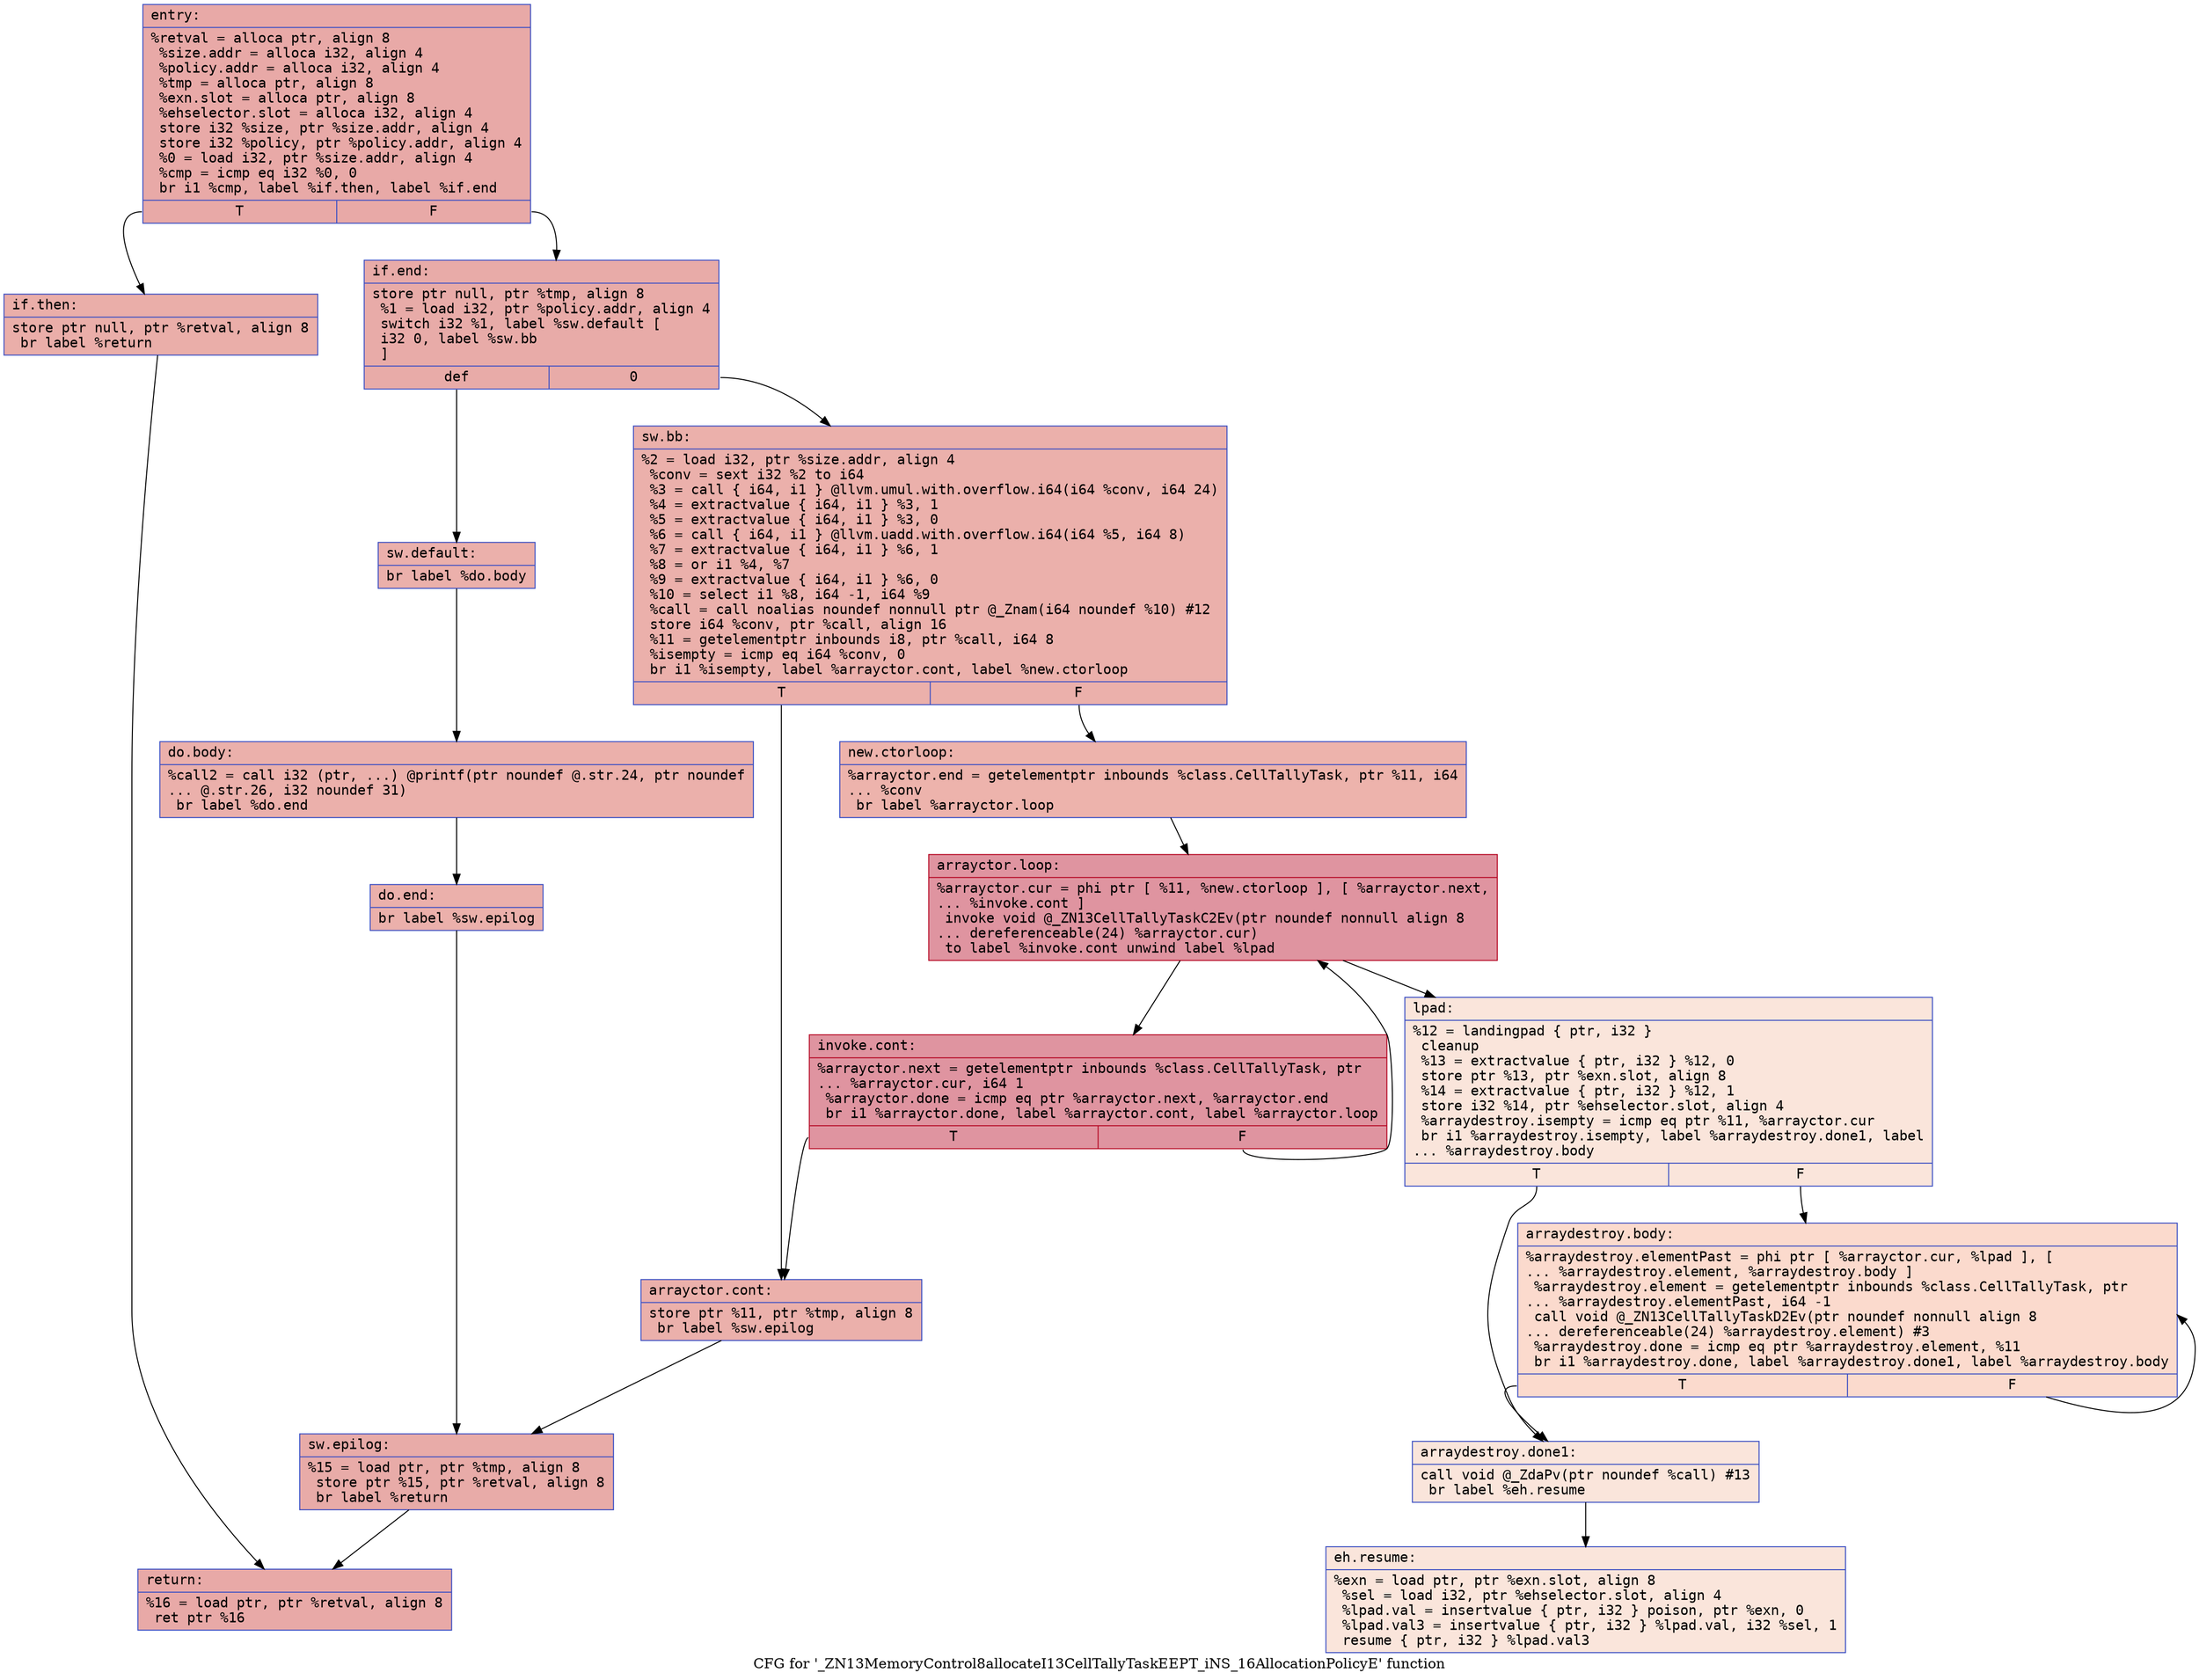 digraph "CFG for '_ZN13MemoryControl8allocateI13CellTallyTaskEEPT_iNS_16AllocationPolicyE' function" {
	label="CFG for '_ZN13MemoryControl8allocateI13CellTallyTaskEEPT_iNS_16AllocationPolicyE' function";

	Node0x556c3c7e1ea0 [shape=record,color="#3d50c3ff", style=filled, fillcolor="#ca3b3770" fontname="Courier",label="{entry:\l|  %retval = alloca ptr, align 8\l  %size.addr = alloca i32, align 4\l  %policy.addr = alloca i32, align 4\l  %tmp = alloca ptr, align 8\l  %exn.slot = alloca ptr, align 8\l  %ehselector.slot = alloca i32, align 4\l  store i32 %size, ptr %size.addr, align 4\l  store i32 %policy, ptr %policy.addr, align 4\l  %0 = load i32, ptr %size.addr, align 4\l  %cmp = icmp eq i32 %0, 0\l  br i1 %cmp, label %if.then, label %if.end\l|{<s0>T|<s1>F}}"];
	Node0x556c3c7e1ea0:s0 -> Node0x556c3c7e1ef0[tooltip="entry -> if.then\nProbability 37.50%" ];
	Node0x556c3c7e1ea0:s1 -> Node0x556c3c7e2720[tooltip="entry -> if.end\nProbability 62.50%" ];
	Node0x556c3c7e1ef0 [shape=record,color="#3d50c3ff", style=filled, fillcolor="#d0473d70" fontname="Courier",label="{if.then:\l|  store ptr null, ptr %retval, align 8\l  br label %return\l}"];
	Node0x556c3c7e1ef0 -> Node0x556c3c7e28e0[tooltip="if.then -> return\nProbability 100.00%" ];
	Node0x556c3c7e2720 [shape=record,color="#3d50c3ff", style=filled, fillcolor="#cc403a70" fontname="Courier",label="{if.end:\l|  store ptr null, ptr %tmp, align 8\l  %1 = load i32, ptr %policy.addr, align 4\l  switch i32 %1, label %sw.default [\l    i32 0, label %sw.bb\l  ]\l|{<s0>def|<s1>0}}"];
	Node0x556c3c7e2720:s0 -> Node0x556c3c7e2c80[tooltip="if.end -> sw.default\nProbability 50.00%" ];
	Node0x556c3c7e2720:s1 -> Node0x556c3c7e2d00[tooltip="if.end -> sw.bb\nProbability 50.00%" ];
	Node0x556c3c7e2d00 [shape=record,color="#3d50c3ff", style=filled, fillcolor="#d24b4070" fontname="Courier",label="{sw.bb:\l|  %2 = load i32, ptr %size.addr, align 4\l  %conv = sext i32 %2 to i64\l  %3 = call \{ i64, i1 \} @llvm.umul.with.overflow.i64(i64 %conv, i64 24)\l  %4 = extractvalue \{ i64, i1 \} %3, 1\l  %5 = extractvalue \{ i64, i1 \} %3, 0\l  %6 = call \{ i64, i1 \} @llvm.uadd.with.overflow.i64(i64 %5, i64 8)\l  %7 = extractvalue \{ i64, i1 \} %6, 1\l  %8 = or i1 %4, %7\l  %9 = extractvalue \{ i64, i1 \} %6, 0\l  %10 = select i1 %8, i64 -1, i64 %9\l  %call = call noalias noundef nonnull ptr @_Znam(i64 noundef %10) #12\l  store i64 %conv, ptr %call, align 16\l  %11 = getelementptr inbounds i8, ptr %call, i64 8\l  %isempty = icmp eq i64 %conv, 0\l  br i1 %isempty, label %arrayctor.cont, label %new.ctorloop\l|{<s0>T|<s1>F}}"];
	Node0x556c3c7e2d00:s0 -> Node0x556c3c7e3b60[tooltip="sw.bb -> arrayctor.cont\nProbability 37.50%" ];
	Node0x556c3c7e2d00:s1 -> Node0x556c3c7e3c10[tooltip="sw.bb -> new.ctorloop\nProbability 62.50%" ];
	Node0x556c3c7e3c10 [shape=record,color="#3d50c3ff", style=filled, fillcolor="#d6524470" fontname="Courier",label="{new.ctorloop:\l|  %arrayctor.end = getelementptr inbounds %class.CellTallyTask, ptr %11, i64\l... %conv\l  br label %arrayctor.loop\l}"];
	Node0x556c3c7e3c10 -> Node0x556c3c7e3e70[tooltip="new.ctorloop -> arrayctor.loop\nProbability 100.00%" ];
	Node0x556c3c7e3e70 [shape=record,color="#b70d28ff", style=filled, fillcolor="#b70d2870" fontname="Courier",label="{arrayctor.loop:\l|  %arrayctor.cur = phi ptr [ %11, %new.ctorloop ], [ %arrayctor.next,\l... %invoke.cont ]\l  invoke void @_ZN13CellTallyTaskC2Ev(ptr noundef nonnull align 8\l... dereferenceable(24) %arrayctor.cur)\l          to label %invoke.cont unwind label %lpad\l}"];
	Node0x556c3c7e3e70 -> Node0x556c3c7e3fc0[tooltip="arrayctor.loop -> invoke.cont\nProbability 100.00%" ];
	Node0x556c3c7e3e70 -> Node0x556c3c7e41c0[tooltip="arrayctor.loop -> lpad\nProbability 0.00%" ];
	Node0x556c3c7e3fc0 [shape=record,color="#b70d28ff", style=filled, fillcolor="#b70d2870" fontname="Courier",label="{invoke.cont:\l|  %arrayctor.next = getelementptr inbounds %class.CellTallyTask, ptr\l... %arrayctor.cur, i64 1\l  %arrayctor.done = icmp eq ptr %arrayctor.next, %arrayctor.end\l  br i1 %arrayctor.done, label %arrayctor.cont, label %arrayctor.loop\l|{<s0>T|<s1>F}}"];
	Node0x556c3c7e3fc0:s0 -> Node0x556c3c7e3b60[tooltip="invoke.cont -> arrayctor.cont\nProbability 3.12%" ];
	Node0x556c3c7e3fc0:s1 -> Node0x556c3c7e3e70[tooltip="invoke.cont -> arrayctor.loop\nProbability 96.88%" ];
	Node0x556c3c7e3b60 [shape=record,color="#3d50c3ff", style=filled, fillcolor="#d24b4070" fontname="Courier",label="{arrayctor.cont:\l|  store ptr %11, ptr %tmp, align 8\l  br label %sw.epilog\l}"];
	Node0x556c3c7e3b60 -> Node0x556c3c7e4820[tooltip="arrayctor.cont -> sw.epilog\nProbability 100.00%" ];
	Node0x556c3c7e41c0 [shape=record,color="#3d50c3ff", style=filled, fillcolor="#f4c5ad70" fontname="Courier",label="{lpad:\l|  %12 = landingpad \{ ptr, i32 \}\l          cleanup\l  %13 = extractvalue \{ ptr, i32 \} %12, 0\l  store ptr %13, ptr %exn.slot, align 8\l  %14 = extractvalue \{ ptr, i32 \} %12, 1\l  store i32 %14, ptr %ehselector.slot, align 4\l  %arraydestroy.isempty = icmp eq ptr %11, %arrayctor.cur\l  br i1 %arraydestroy.isempty, label %arraydestroy.done1, label\l... %arraydestroy.body\l|{<s0>T|<s1>F}}"];
	Node0x556c3c7e41c0:s0 -> Node0x556c3c7e4c90[tooltip="lpad -> arraydestroy.done1\nProbability 37.50%" ];
	Node0x556c3c7e41c0:s1 -> Node0x556c3c7e4ce0[tooltip="lpad -> arraydestroy.body\nProbability 62.50%" ];
	Node0x556c3c7e4ce0 [shape=record,color="#3d50c3ff", style=filled, fillcolor="#f7ac8e70" fontname="Courier",label="{arraydestroy.body:\l|  %arraydestroy.elementPast = phi ptr [ %arrayctor.cur, %lpad ], [\l... %arraydestroy.element, %arraydestroy.body ]\l  %arraydestroy.element = getelementptr inbounds %class.CellTallyTask, ptr\l... %arraydestroy.elementPast, i64 -1\l  call void @_ZN13CellTallyTaskD2Ev(ptr noundef nonnull align 8\l... dereferenceable(24) %arraydestroy.element) #3\l  %arraydestroy.done = icmp eq ptr %arraydestroy.element, %11\l  br i1 %arraydestroy.done, label %arraydestroy.done1, label %arraydestroy.body\l|{<s0>T|<s1>F}}"];
	Node0x556c3c7e4ce0:s0 -> Node0x556c3c7e4c90[tooltip="arraydestroy.body -> arraydestroy.done1\nProbability 3.12%" ];
	Node0x556c3c7e4ce0:s1 -> Node0x556c3c7e4ce0[tooltip="arraydestroy.body -> arraydestroy.body\nProbability 96.88%" ];
	Node0x556c3c7e4c90 [shape=record,color="#3d50c3ff", style=filled, fillcolor="#f4c5ad70" fontname="Courier",label="{arraydestroy.done1:\l|  call void @_ZdaPv(ptr noundef %call) #13\l  br label %eh.resume\l}"];
	Node0x556c3c7e4c90 -> Node0x556c3c7e5450[tooltip="arraydestroy.done1 -> eh.resume\nProbability 100.00%" ];
	Node0x556c3c7e2c80 [shape=record,color="#3d50c3ff", style=filled, fillcolor="#d24b4070" fontname="Courier",label="{sw.default:\l|  br label %do.body\l}"];
	Node0x556c3c7e2c80 -> Node0x556c3c7e5510[tooltip="sw.default -> do.body\nProbability 100.00%" ];
	Node0x556c3c7e5510 [shape=record,color="#3d50c3ff", style=filled, fillcolor="#d24b4070" fontname="Courier",label="{do.body:\l|  %call2 = call i32 (ptr, ...) @printf(ptr noundef @.str.24, ptr noundef\l... @.str.26, i32 noundef 31)\l  br label %do.end\l}"];
	Node0x556c3c7e5510 -> Node0x556c3c7e5720[tooltip="do.body -> do.end\nProbability 100.00%" ];
	Node0x556c3c7e5720 [shape=record,color="#3d50c3ff", style=filled, fillcolor="#d24b4070" fontname="Courier",label="{do.end:\l|  br label %sw.epilog\l}"];
	Node0x556c3c7e5720 -> Node0x556c3c7e4820[tooltip="do.end -> sw.epilog\nProbability 100.00%" ];
	Node0x556c3c7e4820 [shape=record,color="#3d50c3ff", style=filled, fillcolor="#cc403a70" fontname="Courier",label="{sw.epilog:\l|  %15 = load ptr, ptr %tmp, align 8\l  store ptr %15, ptr %retval, align 8\l  br label %return\l}"];
	Node0x556c3c7e4820 -> Node0x556c3c7e28e0[tooltip="sw.epilog -> return\nProbability 100.00%" ];
	Node0x556c3c7e28e0 [shape=record,color="#3d50c3ff", style=filled, fillcolor="#ca3b3770" fontname="Courier",label="{return:\l|  %16 = load ptr, ptr %retval, align 8\l  ret ptr %16\l}"];
	Node0x556c3c7e5450 [shape=record,color="#3d50c3ff", style=filled, fillcolor="#f4c5ad70" fontname="Courier",label="{eh.resume:\l|  %exn = load ptr, ptr %exn.slot, align 8\l  %sel = load i32, ptr %ehselector.slot, align 4\l  %lpad.val = insertvalue \{ ptr, i32 \} poison, ptr %exn, 0\l  %lpad.val3 = insertvalue \{ ptr, i32 \} %lpad.val, i32 %sel, 1\l  resume \{ ptr, i32 \} %lpad.val3\l}"];
}
